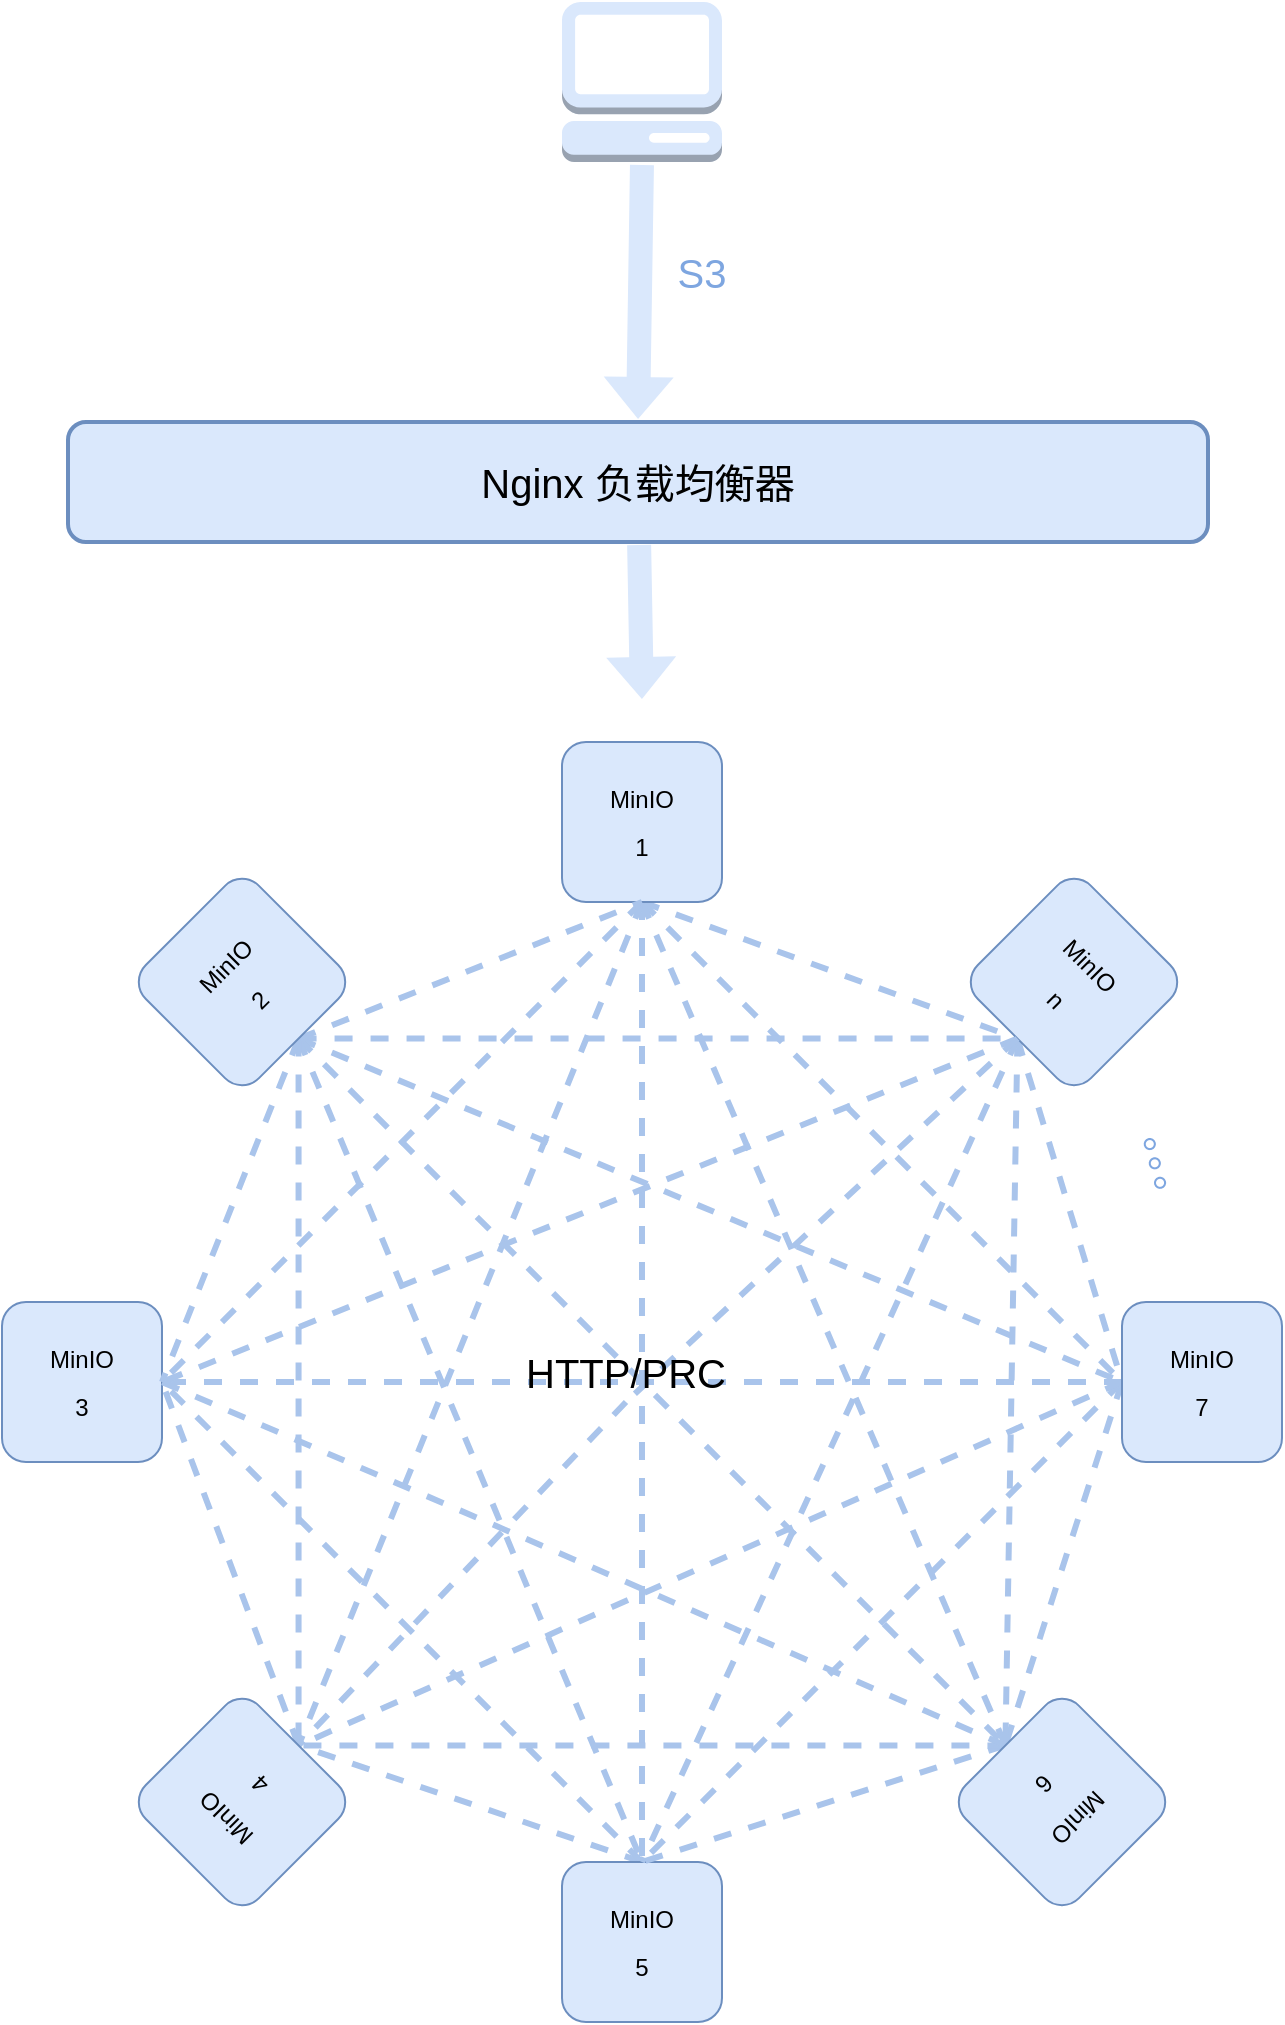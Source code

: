 <mxfile version="18.0.7" type="github">
  <diagram name="Page-1" id="197159a0-c6a4-9194-75a8-e4174976684c">
    <mxGraphModel dx="1564" dy="878" grid="1" gridSize="10" guides="1" tooltips="1" connect="1" arrows="1" fold="1" page="1" pageScale="1.5" pageWidth="1169" pageHeight="827" background="#ffffff" math="0" shadow="0">
      <root>
        <mxCell id="0" style=";html=1;" />
        <mxCell id="1" style=";html=1;" parent="0" />
        <mxCell id="1HYAg1R1sRlSyx_UH8kw-13" value="&lt;p style=&quot;line-height: 2&quot;&gt;MinIO&lt;br&gt;3&lt;/p&gt;" style="rounded=1;whiteSpace=wrap;html=1;fillColor=#dae8fc;strokeColor=#6c8ebf;gradientColor=none;" parent="1" vertex="1">
          <mxGeometry x="557" y="770" width="80" height="80" as="geometry" />
        </mxCell>
        <mxCell id="1HYAg1R1sRlSyx_UH8kw-43" style="edgeStyle=none;shape=connector;rounded=1;orthogonalLoop=1;jettySize=auto;html=1;exitX=0;exitY=0.5;exitDx=0;exitDy=0;entryX=0.5;entryY=1;entryDx=0;entryDy=0;dashed=1;labelBackgroundColor=default;fontFamily=Helvetica;fontSize=11;fontColor=default;endArrow=none;endFill=0;strokeColor=#A9C4EB;strokeWidth=3;fillColor=#dae8fc;" parent="1" source="1HYAg1R1sRlSyx_UH8kw-14" target="1HYAg1R1sRlSyx_UH8kw-21" edge="1">
          <mxGeometry relative="1" as="geometry" />
        </mxCell>
        <mxCell id="1HYAg1R1sRlSyx_UH8kw-44" style="edgeStyle=none;shape=connector;rounded=1;orthogonalLoop=1;jettySize=auto;html=1;exitX=0;exitY=0.5;exitDx=0;exitDy=0;entryX=0.5;entryY=0;entryDx=0;entryDy=0;dashed=1;labelBackgroundColor=default;fontFamily=Helvetica;fontSize=11;fontColor=default;endArrow=none;endFill=0;strokeColor=#A9C4EB;strokeWidth=3;fillColor=#dae8fc;" parent="1" source="1HYAg1R1sRlSyx_UH8kw-14" target="1HYAg1R1sRlSyx_UH8kw-16" edge="1">
          <mxGeometry relative="1" as="geometry" />
        </mxCell>
        <mxCell id="1HYAg1R1sRlSyx_UH8kw-45" style="edgeStyle=none;shape=connector;rounded=1;orthogonalLoop=1;jettySize=auto;html=1;exitX=0;exitY=0.5;exitDx=0;exitDy=0;entryX=0.5;entryY=1;entryDx=0;entryDy=0;dashed=1;labelBackgroundColor=default;fontFamily=Helvetica;fontSize=11;fontColor=default;endArrow=none;endFill=0;strokeColor=#A9C4EB;strokeWidth=3;fillColor=#dae8fc;" parent="1" source="1HYAg1R1sRlSyx_UH8kw-14" target="1HYAg1R1sRlSyx_UH8kw-20" edge="1">
          <mxGeometry relative="1" as="geometry" />
        </mxCell>
        <mxCell id="1HYAg1R1sRlSyx_UH8kw-46" style="edgeStyle=none;shape=connector;rounded=1;orthogonalLoop=1;jettySize=auto;html=1;exitX=0;exitY=0.5;exitDx=0;exitDy=0;dashed=1;labelBackgroundColor=default;fontFamily=Helvetica;fontSize=11;fontColor=default;endArrow=none;endFill=0;strokeColor=#A9C4EB;strokeWidth=3;fillColor=#dae8fc;" parent="1" source="1HYAg1R1sRlSyx_UH8kw-14" edge="1">
          <mxGeometry relative="1" as="geometry">
            <mxPoint x="637" y="810" as="targetPoint" />
          </mxGeometry>
        </mxCell>
        <mxCell id="1HYAg1R1sRlSyx_UH8kw-14" value="&lt;p style=&quot;line-height: 2&quot;&gt;MinIO&lt;br&gt;7&lt;/p&gt;" style="rounded=1;whiteSpace=wrap;html=1;fillColor=#dae8fc;strokeColor=#6c8ebf;gradientColor=none;" parent="1" vertex="1">
          <mxGeometry x="1117" y="770" width="80" height="80" as="geometry" />
        </mxCell>
        <mxCell id="1HYAg1R1sRlSyx_UH8kw-50" style="edgeStyle=none;shape=connector;rounded=1;orthogonalLoop=1;jettySize=auto;html=1;exitX=0.5;exitY=0;exitDx=0;exitDy=0;entryX=0.5;entryY=1;entryDx=0;entryDy=0;dashed=1;labelBackgroundColor=default;fontFamily=Helvetica;fontSize=11;fontColor=default;endArrow=none;endFill=0;strokeColor=#A9C4EB;strokeWidth=3;fillColor=#dae8fc;" parent="1" source="1HYAg1R1sRlSyx_UH8kw-16" target="1HYAg1R1sRlSyx_UH8kw-20" edge="1">
          <mxGeometry relative="1" as="geometry" />
        </mxCell>
        <mxCell id="1HYAg1R1sRlSyx_UH8kw-58" style="edgeStyle=none;shape=connector;rounded=1;orthogonalLoop=1;jettySize=auto;html=1;exitX=0.5;exitY=0;exitDx=0;exitDy=0;dashed=1;labelBackgroundColor=default;fontFamily=Helvetica;fontSize=20;fontColor=#7EA6E0;endArrow=none;endFill=0;strokeColor=#A9C4EB;strokeWidth=3;fillColor=#dae8fc;" parent="1" source="1HYAg1R1sRlSyx_UH8kw-16" edge="1">
          <mxGeometry relative="1" as="geometry">
            <mxPoint x="637" y="810" as="targetPoint" />
          </mxGeometry>
        </mxCell>
        <mxCell id="1HYAg1R1sRlSyx_UH8kw-16" value="&lt;p style=&quot;line-height: 2&quot;&gt;MinIO&lt;br&gt;5&lt;/p&gt;" style="rounded=1;whiteSpace=wrap;html=1;fillColor=#dae8fc;strokeColor=#6c8ebf;gradientColor=none;" parent="1" vertex="1">
          <mxGeometry x="837" y="1050" width="80" height="80" as="geometry" />
        </mxCell>
        <mxCell id="1HYAg1R1sRlSyx_UH8kw-30" style="edgeStyle=none;shape=connector;rounded=1;orthogonalLoop=1;jettySize=auto;html=1;exitX=0.5;exitY=1;exitDx=0;exitDy=0;entryX=0.5;entryY=1;entryDx=0;entryDy=0;dashed=1;labelBackgroundColor=default;fontFamily=Helvetica;fontSize=11;fontColor=default;endArrow=none;endFill=0;strokeColor=#A9C4EB;strokeWidth=3;fillColor=#dae8fc;" parent="1" source="1HYAg1R1sRlSyx_UH8kw-17" target="1HYAg1R1sRlSyx_UH8kw-19" edge="1">
          <mxGeometry relative="1" as="geometry" />
        </mxCell>
        <mxCell id="1HYAg1R1sRlSyx_UH8kw-31" style="edgeStyle=none;shape=connector;rounded=1;orthogonalLoop=1;jettySize=auto;html=1;exitX=0.5;exitY=1;exitDx=0;exitDy=0;entryX=0;entryY=0.5;entryDx=0;entryDy=0;dashed=1;labelBackgroundColor=default;fontFamily=Helvetica;fontSize=11;fontColor=default;endArrow=none;endFill=0;strokeColor=#A9C4EB;strokeWidth=3;fillColor=#dae8fc;" parent="1" source="1HYAg1R1sRlSyx_UH8kw-17" target="1HYAg1R1sRlSyx_UH8kw-14" edge="1">
          <mxGeometry relative="1" as="geometry" />
        </mxCell>
        <mxCell id="1HYAg1R1sRlSyx_UH8kw-33" style="edgeStyle=none;shape=connector;rounded=1;orthogonalLoop=1;jettySize=auto;html=1;exitX=0.5;exitY=1;exitDx=0;exitDy=0;entryX=0.5;entryY=1;entryDx=0;entryDy=0;dashed=1;labelBackgroundColor=default;fontFamily=Helvetica;fontSize=11;fontColor=default;endArrow=none;endFill=0;strokeColor=#A9C4EB;strokeWidth=3;fillColor=#dae8fc;" parent="1" source="1HYAg1R1sRlSyx_UH8kw-17" target="1HYAg1R1sRlSyx_UH8kw-21" edge="1">
          <mxGeometry relative="1" as="geometry" />
        </mxCell>
        <mxCell id="1HYAg1R1sRlSyx_UH8kw-34" style="edgeStyle=none;shape=connector;rounded=1;orthogonalLoop=1;jettySize=auto;html=1;exitX=0.5;exitY=1;exitDx=0;exitDy=0;entryX=0.5;entryY=0;entryDx=0;entryDy=0;dashed=1;labelBackgroundColor=default;fontFamily=Helvetica;fontSize=11;fontColor=default;endArrow=none;endFill=0;strokeColor=#A9C4EB;strokeWidth=3;fillColor=#dae8fc;" parent="1" source="1HYAg1R1sRlSyx_UH8kw-17" target="1HYAg1R1sRlSyx_UH8kw-16" edge="1">
          <mxGeometry relative="1" as="geometry" />
        </mxCell>
        <mxCell id="1HYAg1R1sRlSyx_UH8kw-35" style="edgeStyle=none;shape=connector;rounded=1;orthogonalLoop=1;jettySize=auto;html=1;exitX=0.5;exitY=1;exitDx=0;exitDy=0;entryX=0.5;entryY=1;entryDx=0;entryDy=0;dashed=1;labelBackgroundColor=default;fontFamily=Helvetica;fontSize=11;fontColor=default;endArrow=none;endFill=0;strokeColor=#A9C4EB;strokeWidth=3;fillColor=#dae8fc;" parent="1" source="1HYAg1R1sRlSyx_UH8kw-17" target="1HYAg1R1sRlSyx_UH8kw-20" edge="1">
          <mxGeometry relative="1" as="geometry" />
        </mxCell>
        <mxCell id="1HYAg1R1sRlSyx_UH8kw-36" style="edgeStyle=none;shape=connector;rounded=1;orthogonalLoop=1;jettySize=auto;html=1;exitX=0.5;exitY=1;exitDx=0;exitDy=0;entryX=1;entryY=0.5;entryDx=0;entryDy=0;dashed=1;labelBackgroundColor=default;fontFamily=Helvetica;fontSize=11;fontColor=default;endArrow=none;endFill=0;strokeColor=#A9C4EB;strokeWidth=3;fillColor=#dae8fc;" parent="1" source="1HYAg1R1sRlSyx_UH8kw-17" target="1HYAg1R1sRlSyx_UH8kw-13" edge="1">
          <mxGeometry relative="1" as="geometry" />
        </mxCell>
        <mxCell id="1HYAg1R1sRlSyx_UH8kw-17" value="&lt;p style=&quot;line-height: 2&quot;&gt;MinIO&lt;br&gt;1&lt;/p&gt;" style="rounded=1;whiteSpace=wrap;html=1;fillColor=#dae8fc;strokeColor=#6c8ebf;gradientColor=none;" parent="1" vertex="1">
          <mxGeometry x="837" y="490" width="80" height="80" as="geometry" />
        </mxCell>
        <mxCell id="1HYAg1R1sRlSyx_UH8kw-23" style="edgeStyle=none;rounded=1;orthogonalLoop=1;jettySize=auto;html=1;exitX=0.5;exitY=1;exitDx=0;exitDy=0;entryX=0.5;entryY=1;entryDx=0;entryDy=0;dashed=1;endArrow=none;endFill=0;strokeWidth=3;fillColor=#dae8fc;strokeColor=#A9C4EB;" parent="1" source="1HYAg1R1sRlSyx_UH8kw-18" target="1HYAg1R1sRlSyx_UH8kw-17" edge="1">
          <mxGeometry relative="1" as="geometry" />
        </mxCell>
        <mxCell id="1HYAg1R1sRlSyx_UH8kw-24" style="edgeStyle=none;rounded=1;orthogonalLoop=1;jettySize=auto;html=1;exitX=0.5;exitY=1;exitDx=0;exitDy=0;entryX=0.5;entryY=1;entryDx=0;entryDy=0;dashed=1;endArrow=none;endFill=0;strokeWidth=3;fillColor=#dae8fc;strokeColor=#A9C4EB;" parent="1" source="1HYAg1R1sRlSyx_UH8kw-18" target="1HYAg1R1sRlSyx_UH8kw-19" edge="1">
          <mxGeometry relative="1" as="geometry" />
        </mxCell>
        <mxCell id="1HYAg1R1sRlSyx_UH8kw-25" style="edgeStyle=none;shape=connector;rounded=1;orthogonalLoop=1;jettySize=auto;html=1;exitX=0.5;exitY=1;exitDx=0;exitDy=0;entryX=0;entryY=0.5;entryDx=0;entryDy=0;dashed=1;labelBackgroundColor=default;fontFamily=Helvetica;fontSize=11;fontColor=default;endArrow=none;endFill=0;strokeColor=#A9C4EB;strokeWidth=3;fillColor=#dae8fc;" parent="1" source="1HYAg1R1sRlSyx_UH8kw-18" target="1HYAg1R1sRlSyx_UH8kw-14" edge="1">
          <mxGeometry relative="1" as="geometry" />
        </mxCell>
        <mxCell id="1HYAg1R1sRlSyx_UH8kw-26" style="edgeStyle=none;shape=connector;rounded=1;orthogonalLoop=1;jettySize=auto;html=1;exitX=0.5;exitY=1;exitDx=0;exitDy=0;entryX=0.5;entryY=1;entryDx=0;entryDy=0;dashed=1;labelBackgroundColor=default;fontFamily=Helvetica;fontSize=11;fontColor=default;endArrow=none;endFill=0;strokeColor=#A9C4EB;strokeWidth=3;fillColor=#dae8fc;" parent="1" source="1HYAg1R1sRlSyx_UH8kw-18" target="1HYAg1R1sRlSyx_UH8kw-21" edge="1">
          <mxGeometry relative="1" as="geometry" />
        </mxCell>
        <mxCell id="1HYAg1R1sRlSyx_UH8kw-27" style="edgeStyle=none;shape=connector;rounded=1;orthogonalLoop=1;jettySize=auto;html=1;exitX=0.5;exitY=1;exitDx=0;exitDy=0;entryX=0.5;entryY=0;entryDx=0;entryDy=0;dashed=1;labelBackgroundColor=default;fontFamily=Helvetica;fontSize=11;fontColor=default;endArrow=none;endFill=0;strokeColor=#A9C4EB;strokeWidth=3;fillColor=#dae8fc;" parent="1" source="1HYAg1R1sRlSyx_UH8kw-18" target="1HYAg1R1sRlSyx_UH8kw-16" edge="1">
          <mxGeometry relative="1" as="geometry" />
        </mxCell>
        <mxCell id="1HYAg1R1sRlSyx_UH8kw-28" style="edgeStyle=none;shape=connector;rounded=1;orthogonalLoop=1;jettySize=auto;html=1;exitX=0.5;exitY=1;exitDx=0;exitDy=0;entryX=0.5;entryY=1;entryDx=0;entryDy=0;dashed=1;labelBackgroundColor=default;fontFamily=Helvetica;fontSize=11;fontColor=default;endArrow=none;endFill=0;strokeColor=#A9C4EB;strokeWidth=3;fillColor=#dae8fc;" parent="1" source="1HYAg1R1sRlSyx_UH8kw-18" target="1HYAg1R1sRlSyx_UH8kw-20" edge="1">
          <mxGeometry relative="1" as="geometry" />
        </mxCell>
        <mxCell id="1HYAg1R1sRlSyx_UH8kw-29" style="edgeStyle=none;shape=connector;rounded=1;orthogonalLoop=1;jettySize=auto;html=1;exitX=0.5;exitY=1;exitDx=0;exitDy=0;entryX=1;entryY=0.5;entryDx=0;entryDy=0;dashed=1;labelBackgroundColor=default;fontFamily=Helvetica;fontSize=11;fontColor=default;endArrow=none;endFill=0;strokeColor=#A9C4EB;strokeWidth=3;fillColor=#dae8fc;" parent="1" source="1HYAg1R1sRlSyx_UH8kw-18" target="1HYAg1R1sRlSyx_UH8kw-13" edge="1">
          <mxGeometry relative="1" as="geometry" />
        </mxCell>
        <mxCell id="1HYAg1R1sRlSyx_UH8kw-18" value="&lt;p style=&quot;line-height: 2&quot;&gt;MinIO&lt;br&gt;2&lt;/p&gt;" style="rounded=1;whiteSpace=wrap;html=1;fillColor=#dae8fc;strokeColor=#6c8ebf;gradientColor=none;rotation=-45;" parent="1" vertex="1">
          <mxGeometry x="637" y="570" width="80" height="80" as="geometry" />
        </mxCell>
        <mxCell id="1HYAg1R1sRlSyx_UH8kw-38" style="edgeStyle=none;shape=connector;rounded=1;orthogonalLoop=1;jettySize=auto;html=1;exitX=0.5;exitY=1;exitDx=0;exitDy=0;entryX=0;entryY=0.5;entryDx=0;entryDy=0;dashed=1;labelBackgroundColor=default;fontFamily=Helvetica;fontSize=11;fontColor=default;endArrow=none;endFill=0;strokeColor=#A9C4EB;strokeWidth=3;fillColor=#dae8fc;" parent="1" source="1HYAg1R1sRlSyx_UH8kw-19" target="1HYAg1R1sRlSyx_UH8kw-14" edge="1">
          <mxGeometry relative="1" as="geometry" />
        </mxCell>
        <mxCell id="1HYAg1R1sRlSyx_UH8kw-39" style="edgeStyle=none;shape=connector;rounded=1;orthogonalLoop=1;jettySize=auto;html=1;exitX=0.5;exitY=1;exitDx=0;exitDy=0;entryX=0.5;entryY=1;entryDx=0;entryDy=0;dashed=1;labelBackgroundColor=default;fontFamily=Helvetica;fontSize=11;fontColor=default;endArrow=none;endFill=0;strokeColor=#A9C4EB;strokeWidth=3;fillColor=#dae8fc;" parent="1" source="1HYAg1R1sRlSyx_UH8kw-19" target="1HYAg1R1sRlSyx_UH8kw-21" edge="1">
          <mxGeometry relative="1" as="geometry" />
        </mxCell>
        <mxCell id="1HYAg1R1sRlSyx_UH8kw-40" style="edgeStyle=none;shape=connector;rounded=1;orthogonalLoop=1;jettySize=auto;html=1;exitX=0.5;exitY=1;exitDx=0;exitDy=0;entryX=0.5;entryY=0;entryDx=0;entryDy=0;dashed=1;labelBackgroundColor=default;fontFamily=Helvetica;fontSize=11;fontColor=default;endArrow=none;endFill=0;strokeColor=#A9C4EB;strokeWidth=3;fillColor=#dae8fc;" parent="1" source="1HYAg1R1sRlSyx_UH8kw-19" target="1HYAg1R1sRlSyx_UH8kw-16" edge="1">
          <mxGeometry relative="1" as="geometry" />
        </mxCell>
        <mxCell id="1HYAg1R1sRlSyx_UH8kw-41" style="edgeStyle=none;shape=connector;rounded=1;orthogonalLoop=1;jettySize=auto;html=1;exitX=0.5;exitY=1;exitDx=0;exitDy=0;entryX=0.5;entryY=1;entryDx=0;entryDy=0;dashed=1;labelBackgroundColor=default;fontFamily=Helvetica;fontSize=11;fontColor=default;endArrow=none;endFill=0;strokeColor=#A9C4EB;strokeWidth=3;fillColor=#dae8fc;startArrow=none;" parent="1" source="1HYAg1R1sRlSyx_UH8kw-53" target="1HYAg1R1sRlSyx_UH8kw-20" edge="1">
          <mxGeometry relative="1" as="geometry" />
        </mxCell>
        <mxCell id="1HYAg1R1sRlSyx_UH8kw-42" style="edgeStyle=none;shape=connector;rounded=1;orthogonalLoop=1;jettySize=auto;html=1;exitX=0.5;exitY=1;exitDx=0;exitDy=0;entryX=1;entryY=0.5;entryDx=0;entryDy=0;dashed=1;labelBackgroundColor=default;fontFamily=Helvetica;fontSize=11;fontColor=default;endArrow=none;endFill=0;strokeColor=#A9C4EB;strokeWidth=3;fillColor=#dae8fc;" parent="1" source="1HYAg1R1sRlSyx_UH8kw-19" target="1HYAg1R1sRlSyx_UH8kw-13" edge="1">
          <mxGeometry relative="1" as="geometry" />
        </mxCell>
        <mxCell id="1HYAg1R1sRlSyx_UH8kw-19" value="&lt;p style=&quot;line-height: 2&quot;&gt;MinIO&lt;br&gt;n&lt;/p&gt;" style="rounded=1;whiteSpace=wrap;html=1;fillColor=#dae8fc;strokeColor=#6c8ebf;gradientColor=none;rotation=45;" parent="1" vertex="1">
          <mxGeometry x="1053" y="570" width="80" height="80" as="geometry" />
        </mxCell>
        <mxCell id="1HYAg1R1sRlSyx_UH8kw-52" style="edgeStyle=none;shape=connector;rounded=1;orthogonalLoop=1;jettySize=auto;html=1;exitX=0.5;exitY=1;exitDx=0;exitDy=0;dashed=1;labelBackgroundColor=default;fontFamily=Helvetica;fontSize=11;fontColor=default;endArrow=none;endFill=0;strokeColor=#A9C4EB;strokeWidth=3;fillColor=#dae8fc;" parent="1" source="1HYAg1R1sRlSyx_UH8kw-20" edge="1">
          <mxGeometry relative="1" as="geometry">
            <mxPoint x="637" y="810" as="targetPoint" />
          </mxGeometry>
        </mxCell>
        <mxCell id="1HYAg1R1sRlSyx_UH8kw-20" value="&lt;p style=&quot;line-height: 2&quot;&gt;MinIO&lt;br&gt;4&lt;/p&gt;" style="rounded=1;whiteSpace=wrap;html=1;fillColor=#dae8fc;strokeColor=#6c8ebf;gradientColor=none;rotation=-135;" parent="1" vertex="1">
          <mxGeometry x="637" y="980" width="80" height="80" as="geometry" />
        </mxCell>
        <mxCell id="1HYAg1R1sRlSyx_UH8kw-47" style="edgeStyle=none;shape=connector;rounded=1;orthogonalLoop=1;jettySize=auto;html=1;exitX=0.5;exitY=1;exitDx=0;exitDy=0;entryX=0.5;entryY=0;entryDx=0;entryDy=0;dashed=1;labelBackgroundColor=default;fontFamily=Helvetica;fontSize=11;fontColor=default;endArrow=none;endFill=0;strokeColor=#A9C4EB;strokeWidth=3;fillColor=#dae8fc;" parent="1" source="1HYAg1R1sRlSyx_UH8kw-21" target="1HYAg1R1sRlSyx_UH8kw-16" edge="1">
          <mxGeometry relative="1" as="geometry" />
        </mxCell>
        <mxCell id="1HYAg1R1sRlSyx_UH8kw-48" style="edgeStyle=none;shape=connector;rounded=1;orthogonalLoop=1;jettySize=auto;html=1;exitX=0.5;exitY=1;exitDx=0;exitDy=0;entryX=0.5;entryY=1;entryDx=0;entryDy=0;dashed=1;labelBackgroundColor=default;fontFamily=Helvetica;fontSize=11;fontColor=default;endArrow=none;endFill=0;strokeColor=#A9C4EB;strokeWidth=3;fillColor=#dae8fc;" parent="1" source="1HYAg1R1sRlSyx_UH8kw-21" target="1HYAg1R1sRlSyx_UH8kw-20" edge="1">
          <mxGeometry relative="1" as="geometry" />
        </mxCell>
        <mxCell id="1HYAg1R1sRlSyx_UH8kw-49" style="edgeStyle=none;shape=connector;rounded=1;orthogonalLoop=1;jettySize=auto;html=1;exitX=0.5;exitY=1;exitDx=0;exitDy=0;entryX=1;entryY=0.5;entryDx=0;entryDy=0;dashed=1;labelBackgroundColor=default;fontFamily=Helvetica;fontSize=11;fontColor=default;endArrow=none;endFill=0;strokeColor=#A9C4EB;strokeWidth=3;fillColor=#dae8fc;" parent="1" source="1HYAg1R1sRlSyx_UH8kw-21" target="1HYAg1R1sRlSyx_UH8kw-13" edge="1">
          <mxGeometry relative="1" as="geometry" />
        </mxCell>
        <mxCell id="1HYAg1R1sRlSyx_UH8kw-21" value="&lt;p style=&quot;line-height: 2&quot;&gt;MinIO&lt;br&gt;6&lt;/p&gt;" style="rounded=1;whiteSpace=wrap;html=1;fillColor=#dae8fc;strokeColor=#6c8ebf;gradientColor=none;rotation=135;" parent="1" vertex="1">
          <mxGeometry x="1047" y="980" width="80" height="80" as="geometry" />
        </mxCell>
        <mxCell id="1HYAg1R1sRlSyx_UH8kw-54" value="" style="edgeStyle=none;shape=connector;rounded=1;orthogonalLoop=1;jettySize=auto;html=1;exitX=0.5;exitY=1;exitDx=0;exitDy=0;entryX=0.5;entryY=1;entryDx=0;entryDy=0;dashed=1;labelBackgroundColor=default;fontFamily=Helvetica;fontSize=11;fontColor=default;endArrow=none;endFill=0;strokeColor=#A9C4EB;strokeWidth=3;fillColor=#dae8fc;" parent="1" source="1HYAg1R1sRlSyx_UH8kw-19" target="1HYAg1R1sRlSyx_UH8kw-53" edge="1">
          <mxGeometry relative="1" as="geometry">
            <mxPoint x="1062.373" y="614.627" as="sourcePoint" />
            <mxPoint x="675.627" y="995.373" as="targetPoint" />
          </mxGeometry>
        </mxCell>
        <mxCell id="1HYAg1R1sRlSyx_UH8kw-53" value="&lt;font style=&quot;font-size: 20px&quot;&gt;HTTP/PRC&lt;/font&gt;" style="text;html=1;strokeColor=none;fillColor=none;align=center;verticalAlign=middle;whiteSpace=wrap;rounded=1;fontFamily=Helvetica;fontSize=11;fontColor=default;" parent="1" vertex="1">
          <mxGeometry x="839" y="790" width="60" height="30" as="geometry" />
        </mxCell>
        <mxCell id="1HYAg1R1sRlSyx_UH8kw-56" value="&lt;font style=&quot;font-size: 20px&quot; color=&quot;#7ea6e0&quot;&gt;。。。&lt;/font&gt;" style="text;html=1;strokeColor=none;fillColor=none;align=center;verticalAlign=middle;whiteSpace=wrap;rounded=1;fontFamily=Helvetica;fontSize=11;fontColor=default;rotation=75;" parent="1" vertex="1">
          <mxGeometry x="1111" y="690" width="60" height="30" as="geometry" />
        </mxCell>
        <mxCell id="1HYAg1R1sRlSyx_UH8kw-64" style="edgeStyle=none;shape=flexArrow;rounded=1;orthogonalLoop=1;jettySize=auto;html=1;exitX=0.5;exitY=1;exitDx=0;exitDy=0;exitPerimeter=0;entryX=0.5;entryY=0;entryDx=0;entryDy=0;labelBackgroundColor=default;fontFamily=Helvetica;fontSize=20;fontColor=#7EA6E0;endArrow=block;endFill=0;strokeColor=none;strokeWidth=3;fillColor=#dae8fc;" parent="1" source="1HYAg1R1sRlSyx_UH8kw-61" target="1HYAg1R1sRlSyx_UH8kw-62" edge="1">
          <mxGeometry relative="1" as="geometry" />
        </mxCell>
        <mxCell id="1HYAg1R1sRlSyx_UH8kw-61" value="" style="outlineConnect=0;dashed=0;verticalLabelPosition=bottom;verticalAlign=top;align=center;html=1;shape=mxgraph.aws3.management_console;fillColor=#dae8fc;rounded=1;fontFamily=Helvetica;fontSize=20;strokeWidth=2;strokeColor=#6c8ebf;" parent="1" vertex="1">
          <mxGeometry x="837" y="120" width="80" height="80" as="geometry" />
        </mxCell>
        <mxCell id="1HYAg1R1sRlSyx_UH8kw-65" style="edgeStyle=none;shape=flexArrow;rounded=1;orthogonalLoop=1;jettySize=auto;html=1;labelBackgroundColor=default;fontFamily=Helvetica;fontSize=20;fontColor=#7EA6E0;endArrow=block;endFill=0;strokeColor=none;strokeWidth=3;fillColor=#dae8fc;" parent="1" source="1HYAg1R1sRlSyx_UH8kw-62" edge="1">
          <mxGeometry relative="1" as="geometry">
            <mxPoint x="877" y="470.0" as="targetPoint" />
          </mxGeometry>
        </mxCell>
        <mxCell id="1HYAg1R1sRlSyx_UH8kw-62" value="Nginx 负载均衡器" style="rounded=1;whiteSpace=wrap;html=1;fontFamily=Helvetica;fontSize=20;strokeWidth=2;fillColor=#dae8fc;strokeColor=#6c8ebf;" parent="1" vertex="1">
          <mxGeometry x="590" y="330" width="570" height="60" as="geometry" />
        </mxCell>
        <mxCell id="1HYAg1R1sRlSyx_UH8kw-66" value="S3" style="text;html=1;strokeColor=none;fillColor=none;align=center;verticalAlign=middle;whiteSpace=wrap;rounded=1;fontFamily=Helvetica;fontSize=20;fontColor=#7EA6E0;" parent="1" vertex="1">
          <mxGeometry x="877" y="240" width="60" height="30" as="geometry" />
        </mxCell>
      </root>
    </mxGraphModel>
  </diagram>
</mxfile>
